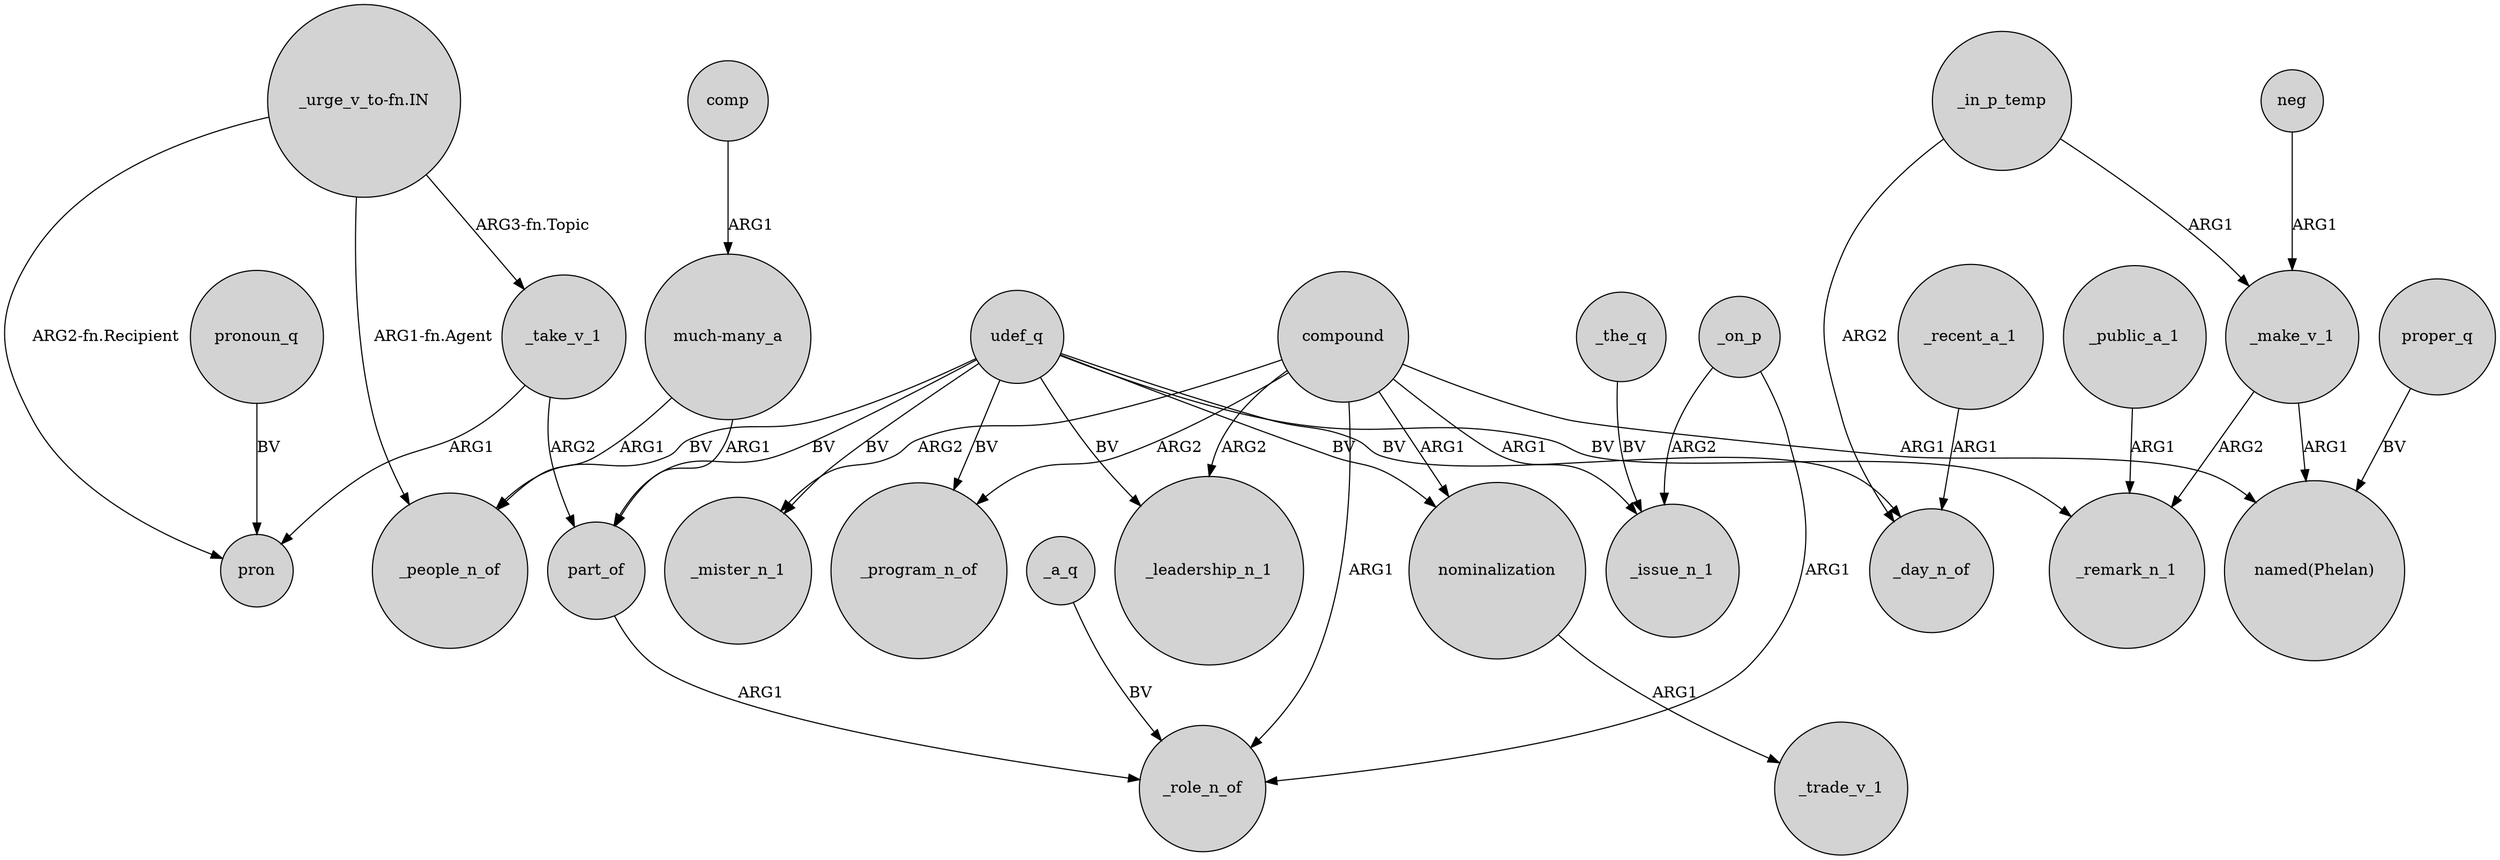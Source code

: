 digraph {
	node [shape=circle style=filled]
	"_urge_v_to-fn.IN" -> pron [label="ARG2-fn.Recipient"]
	compound -> _program_n_of [label=ARG2]
	neg -> _make_v_1 [label=ARG1]
	udef_q -> part_of [label=BV]
	"_urge_v_to-fn.IN" -> _take_v_1 [label="ARG3-fn.Topic"]
	part_of -> _role_n_of [label=ARG1]
	_a_q -> _role_n_of [label=BV]
	"much-many_a" -> part_of [label=ARG1]
	compound -> _mister_n_1 [label=ARG2]
	udef_q -> _mister_n_1 [label=BV]
	udef_q -> _program_n_of [label=BV]
	udef_q -> _day_n_of [label=BV]
	"much-many_a" -> _people_n_of [label=ARG1]
	_take_v_1 -> pron [label=ARG1]
	_public_a_1 -> _remark_n_1 [label=ARG1]
	"_urge_v_to-fn.IN" -> _people_n_of [label="ARG1-fn.Agent"]
	_the_q -> _issue_n_1 [label=BV]
	compound -> _role_n_of [label=ARG1]
	nominalization -> _trade_v_1 [label=ARG1]
	_recent_a_1 -> _day_n_of [label=ARG1]
	_take_v_1 -> part_of [label=ARG2]
	compound -> _leadership_n_1 [label=ARG2]
	pronoun_q -> pron [label=BV]
	udef_q -> _people_n_of [label=BV]
	_in_p_temp -> _day_n_of [label=ARG2]
	_on_p -> _issue_n_1 [label=ARG2]
	udef_q -> _remark_n_1 [label=BV]
	comp -> "much-many_a" [label=ARG1]
	compound -> "named(Phelan)" [label=ARG1]
	_make_v_1 -> _remark_n_1 [label=ARG2]
	compound -> _issue_n_1 [label=ARG1]
	_make_v_1 -> "named(Phelan)" [label=ARG1]
	udef_q -> nominalization [label=BV]
	_on_p -> _role_n_of [label=ARG1]
	proper_q -> "named(Phelan)" [label=BV]
	_in_p_temp -> _make_v_1 [label=ARG1]
	compound -> nominalization [label=ARG1]
	udef_q -> _leadership_n_1 [label=BV]
}
